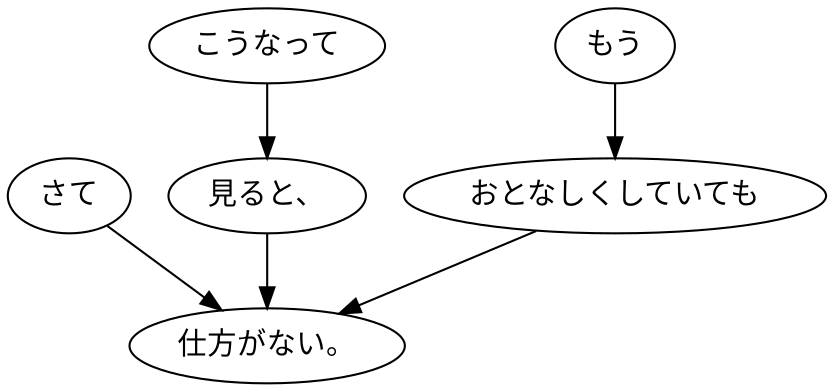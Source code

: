 digraph graph174 {
	node0 [label="さて"];
	node1 [label="こうなって"];
	node2 [label="見ると、"];
	node3 [label="もう"];
	node4 [label="おとなしくしていても"];
	node5 [label="仕方がない。"];
	node0 -> node5;
	node1 -> node2;
	node2 -> node5;
	node3 -> node4;
	node4 -> node5;
}
